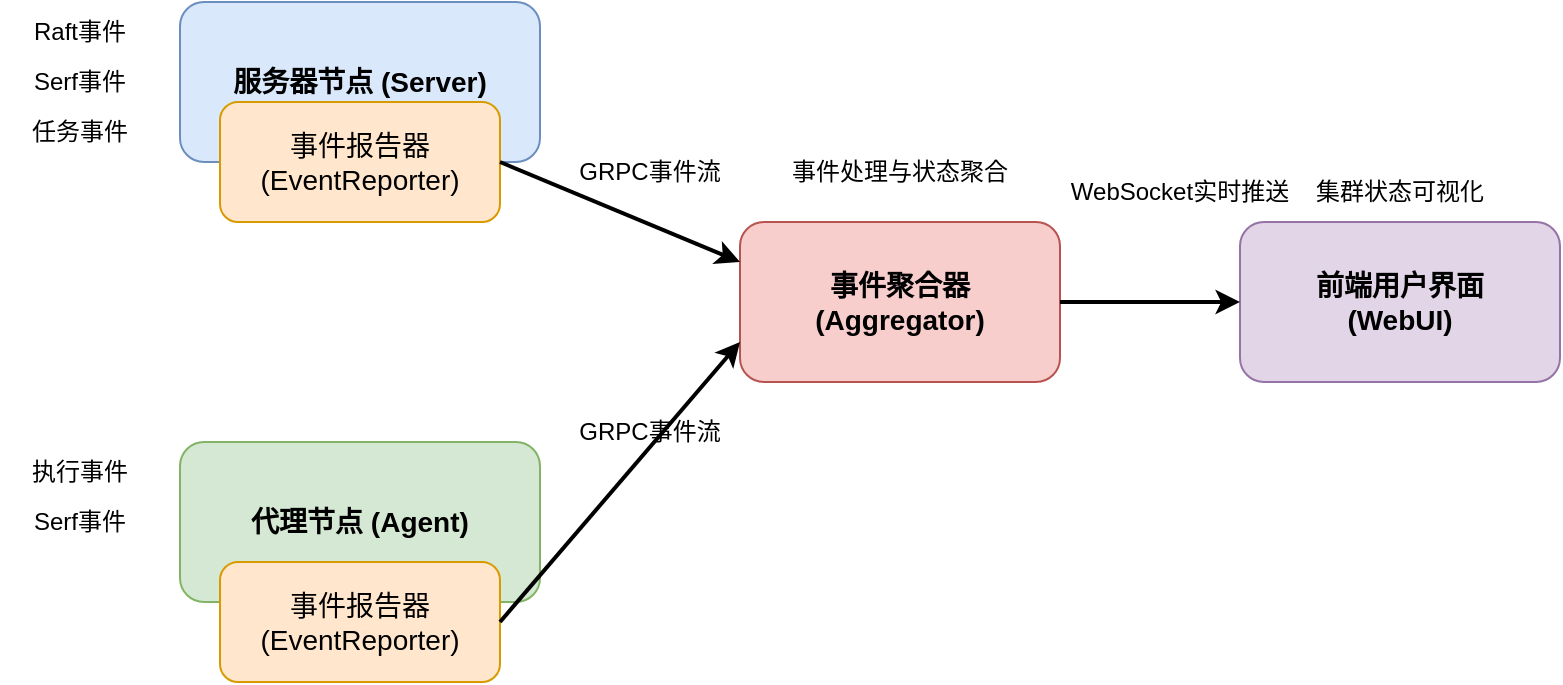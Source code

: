 <mxfile version="27.0.6">
  <diagram name="事件驱动架构" id="Wte6M-qhrk3Ujj63Xja0">
    <mxGraphModel dx="1194" dy="729" grid="1" gridSize="10" guides="1" tooltips="1" connect="1" arrows="1" fold="1" page="1" pageScale="1" pageWidth="850" pageHeight="1100" math="0" shadow="0">
      <root>
        <mxCell id="0" />
        <mxCell id="1" parent="0" />
        <mxCell id="VFUHbm7c49YdEDBtzCiD-1" value="服务器节点 (Server)" style="rounded=1;whiteSpace=wrap;html=1;fillColor=#dae8fc;strokeColor=#6c8ebf;fontSize=14;fontStyle=1" vertex="1" parent="1">
          <mxGeometry x="500" y="240" width="180" height="80" as="geometry" />
        </mxCell>
        <mxCell id="VFUHbm7c49YdEDBtzCiD-2" value="代理节点 (Agent)" style="rounded=1;whiteSpace=wrap;html=1;fillColor=#d5e8d4;strokeColor=#82b366;fontSize=14;fontStyle=1" vertex="1" parent="1">
          <mxGeometry x="500" y="460" width="180" height="80" as="geometry" />
        </mxCell>
        <mxCell id="VFUHbm7c49YdEDBtzCiD-3" value="事件报告器&lt;br&gt;(EventReporter)" style="rounded=1;whiteSpace=wrap;html=1;fillColor=#ffe6cc;strokeColor=#d79b00;fontSize=14;" vertex="1" parent="1">
          <mxGeometry x="520" y="290" width="140" height="60" as="geometry" />
        </mxCell>
        <mxCell id="VFUHbm7c49YdEDBtzCiD-4" value="事件报告器&lt;br&gt;(EventReporter)" style="rounded=1;whiteSpace=wrap;html=1;fillColor=#ffe6cc;strokeColor=#d79b00;fontSize=14;" vertex="1" parent="1">
          <mxGeometry x="520" y="520" width="140" height="60" as="geometry" />
        </mxCell>
        <mxCell id="VFUHbm7c49YdEDBtzCiD-5" value="事件聚合器&lt;br&gt;(Aggregator)" style="rounded=1;whiteSpace=wrap;html=1;fillColor=#f8cecc;strokeColor=#b85450;fontSize=14;fontStyle=1" vertex="1" parent="1">
          <mxGeometry x="780" y="350" width="160" height="80" as="geometry" />
        </mxCell>
        <mxCell id="VFUHbm7c49YdEDBtzCiD-6" value="前端用户界面&lt;br&gt;(WebUI)" style="rounded=1;whiteSpace=wrap;html=1;fillColor=#e1d5e7;strokeColor=#9673a6;fontSize=14;fontStyle=1" vertex="1" parent="1">
          <mxGeometry x="1030" y="350" width="160" height="80" as="geometry" />
        </mxCell>
        <mxCell id="VFUHbm7c49YdEDBtzCiD-7" value="" style="endArrow=classic;html=1;rounded=0;exitX=1;exitY=0.5;exitDx=0;exitDy=0;entryX=0;entryY=0.25;entryDx=0;entryDy=0;strokeWidth=2;fontSize=12;" edge="1" parent="1" source="VFUHbm7c49YdEDBtzCiD-3" target="VFUHbm7c49YdEDBtzCiD-5">
          <mxGeometry width="50" height="50" relative="1" as="geometry">
            <mxPoint x="780" y="530" as="sourcePoint" />
            <mxPoint x="830" y="480" as="targetPoint" />
          </mxGeometry>
        </mxCell>
        <mxCell id="VFUHbm7c49YdEDBtzCiD-8" value="" style="endArrow=classic;html=1;rounded=0;exitX=1;exitY=0.5;exitDx=0;exitDy=0;entryX=0;entryY=0.75;entryDx=0;entryDy=0;strokeWidth=2;fontSize=12;" edge="1" parent="1" source="VFUHbm7c49YdEDBtzCiD-4" target="VFUHbm7c49YdEDBtzCiD-5">
          <mxGeometry width="50" height="50" relative="1" as="geometry">
            <mxPoint x="670" y="340" as="sourcePoint" />
            <mxPoint x="790" y="380" as="targetPoint" />
          </mxGeometry>
        </mxCell>
        <mxCell id="VFUHbm7c49YdEDBtzCiD-9" value="" style="endArrow=classic;html=1;rounded=0;exitX=1;exitY=0.5;exitDx=0;exitDy=0;entryX=0;entryY=0.5;entryDx=0;entryDy=0;strokeWidth=2;fontSize=12;" edge="1" parent="1" source="VFUHbm7c49YdEDBtzCiD-5" target="VFUHbm7c49YdEDBtzCiD-6">
          <mxGeometry width="50" height="50" relative="1" as="geometry">
            <mxPoint x="670" y="340" as="sourcePoint" />
            <mxPoint x="790" y="380" as="targetPoint" />
          </mxGeometry>
        </mxCell>
        <mxCell id="VFUHbm7c49YdEDBtzCiD-10" value="Raft事件" style="text;html=1;strokeColor=none;fillColor=none;align=center;verticalAlign=middle;whiteSpace=wrap;rounded=0;fontSize=12;" vertex="1" parent="1">
          <mxGeometry x="410" y="240" width="80" height="30" as="geometry" />
        </mxCell>
        <mxCell id="VFUHbm7c49YdEDBtzCiD-11" value="Serf事件" style="text;html=1;strokeColor=none;fillColor=none;align=center;verticalAlign=middle;whiteSpace=wrap;rounded=0;fontSize=12;" vertex="1" parent="1">
          <mxGeometry x="410" y="265" width="80" height="30" as="geometry" />
        </mxCell>
        <mxCell id="VFUHbm7c49YdEDBtzCiD-12" value="任务事件" style="text;html=1;strokeColor=none;fillColor=none;align=center;verticalAlign=middle;whiteSpace=wrap;rounded=0;fontSize=12;" vertex="1" parent="1">
          <mxGeometry x="410" y="290" width="80" height="30" as="geometry" />
        </mxCell>
        <mxCell id="VFUHbm7c49YdEDBtzCiD-13" value="执行事件" style="text;html=1;strokeColor=none;fillColor=none;align=center;verticalAlign=middle;whiteSpace=wrap;rounded=0;fontSize=12;" vertex="1" parent="1">
          <mxGeometry x="410" y="460" width="80" height="30" as="geometry" />
        </mxCell>
        <mxCell id="VFUHbm7c49YdEDBtzCiD-14" value="Serf事件" style="text;html=1;strokeColor=none;fillColor=none;align=center;verticalAlign=middle;whiteSpace=wrap;rounded=0;fontSize=12;" vertex="1" parent="1">
          <mxGeometry x="410" y="485" width="80" height="30" as="geometry" />
        </mxCell>
        <mxCell id="VFUHbm7c49YdEDBtzCiD-15" value="GRPC事件流" style="text;html=1;strokeColor=none;fillColor=none;align=center;verticalAlign=middle;whiteSpace=wrap;rounded=0;fontSize=12;rotation=0;" vertex="1" parent="1">
          <mxGeometry x="690" y="310" width="90" height="30" as="geometry" />
        </mxCell>
        <mxCell id="VFUHbm7c49YdEDBtzCiD-16" value="GRPC事件流" style="text;html=1;strokeColor=none;fillColor=none;align=center;verticalAlign=middle;whiteSpace=wrap;rounded=0;fontSize=12;rotation=0;" vertex="1" parent="1">
          <mxGeometry x="690" y="440" width="90" height="30" as="geometry" />
        </mxCell>
        <mxCell id="VFUHbm7c49YdEDBtzCiD-17" value="WebSocket实时推送" style="text;html=1;strokeColor=none;fillColor=none;align=center;verticalAlign=middle;whiteSpace=wrap;rounded=0;fontSize=12;" vertex="1" parent="1">
          <mxGeometry x="940" y="320" width="120" height="30" as="geometry" />
        </mxCell>
        <mxCell id="VFUHbm7c49YdEDBtzCiD-18" value="事件处理与状态聚合" style="text;html=1;strokeColor=none;fillColor=none;align=center;verticalAlign=middle;whiteSpace=wrap;rounded=0;fontSize=12;" vertex="1" parent="1">
          <mxGeometry x="780" y="310" width="160" height="30" as="geometry" />
        </mxCell>
        <mxCell id="VFUHbm7c49YdEDBtzCiD-19" value="集群状态可视化" style="text;html=1;strokeColor=none;fillColor=none;align=center;verticalAlign=middle;whiteSpace=wrap;rounded=0;fontSize=12;" vertex="1" parent="1">
          <mxGeometry x="1030" y="320" width="160" height="30" as="geometry" />
        </mxCell>
      </root>
    </mxGraphModel>
  </diagram>
</mxfile>
